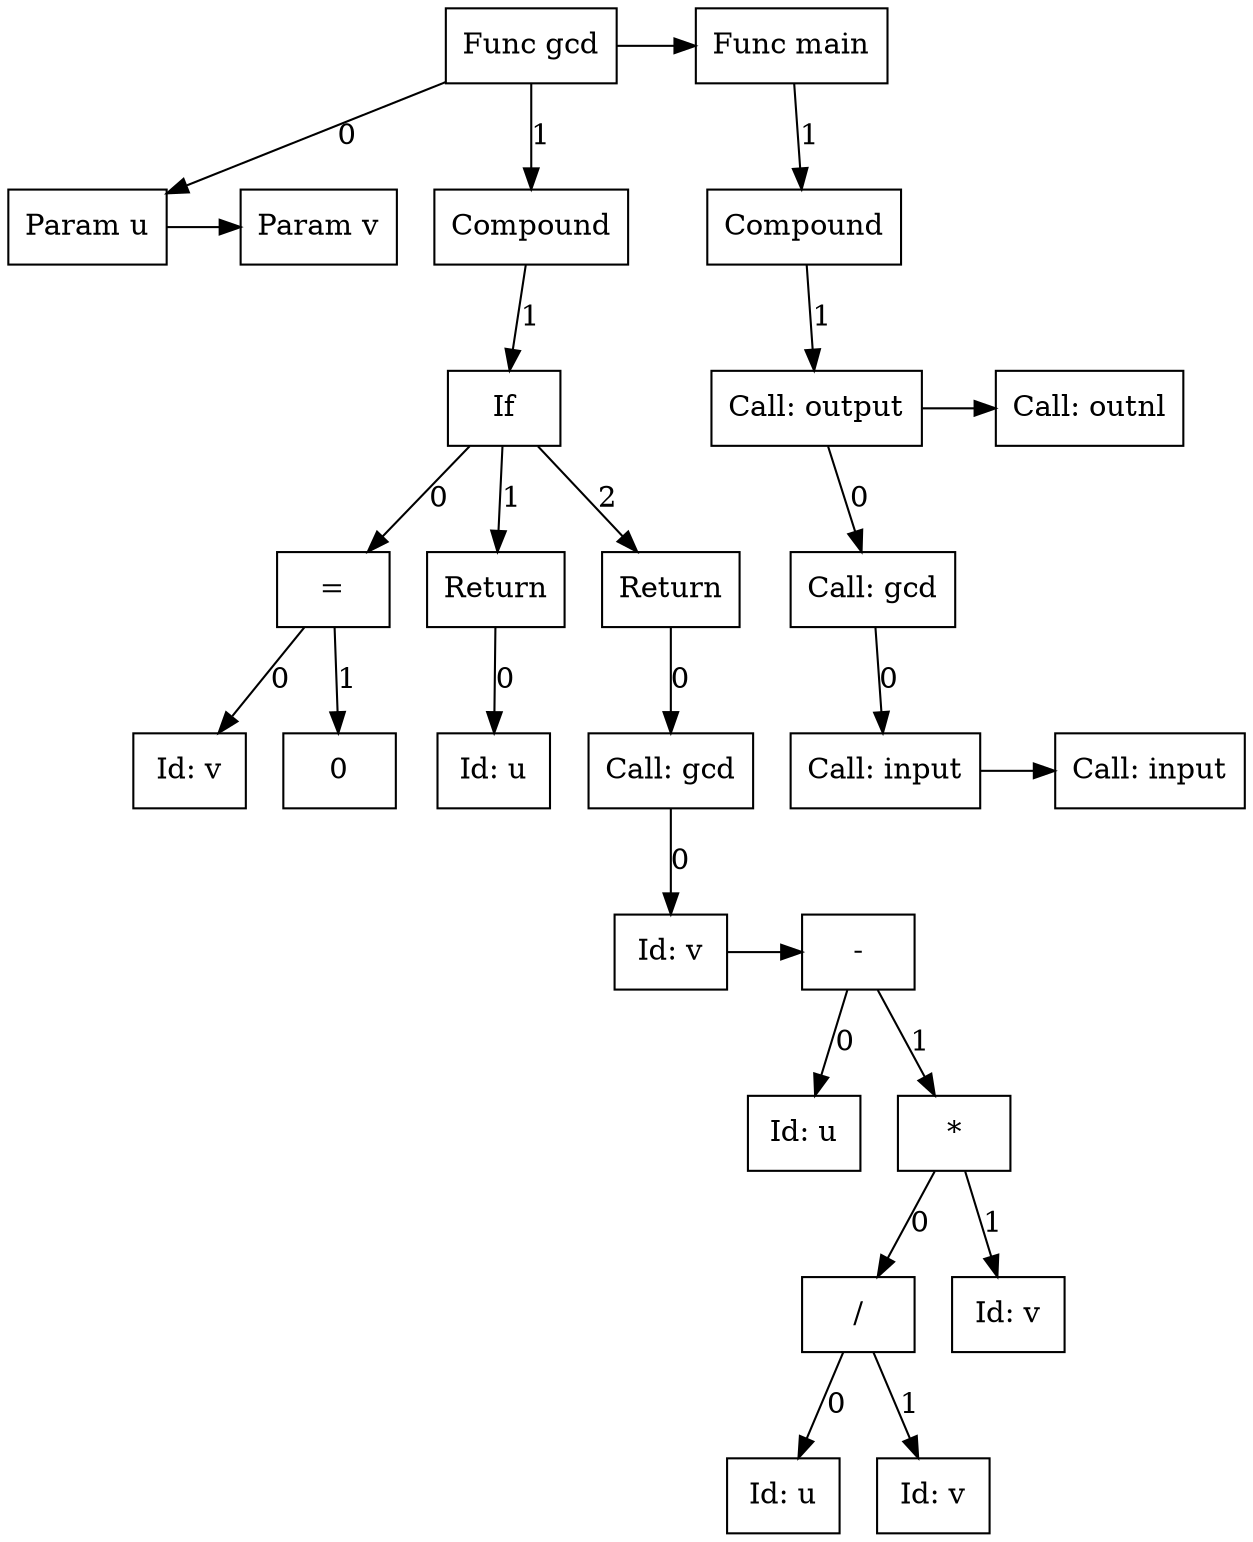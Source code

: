 digraph G {
node19 [label="Func gcd"; shape=box];
subgraph childNames_19 {
rankdir="LR"; rank="same"; ordering=out
node0 [label="Param u"; shape=box];
node18 [label="Compound"; shape=box];
}

subgraph childPtrs_19 {
rankdir="TB";
node19 -> node0 [label="0"];
node19 -> node18 [label="1"];
}

subgraph SibNames_0 {
rankdir="LR"; rank="same";
node0 [label="Param u"; shape=box];
node1 [label="Param v"; shape=box];
}

subgraph SibPtrs_0 {
rankdir="LR";
node0 -> node1;
}

subgraph childNames_18 {
rankdir="LR"; rank="same"; ordering=out
node17 [label="If"; shape=box];
}

subgraph childPtrs_18 {
rankdir="TB";
node18 -> node17 [label="1"];
}

subgraph childNames_17 {
rankdir="LR"; rank="same"; ordering=out
node4 [label="="; shape=box];
node6 [label="Return"; shape=box];
node16 [label="Return"; shape=box];
}

subgraph childPtrs_17 {
rankdir="TB";
node17 -> node4 [label="0"];
node17 -> node6 [label="1"];
node17 -> node16 [label="2"];
}

subgraph childNames_4 {
rankdir="LR"; rank="same"; ordering=out
node2 [label="Id: v"; shape=box];
node3 [label="0"; shape=box];
}

subgraph childPtrs_4 {
rankdir="TB";
node4 -> node2 [label="0"];
node4 -> node3 [label="1"];
}

subgraph childNames_6 {
rankdir="LR"; rank="same"; ordering=out
node5 [label="Id: u"; shape=box];
}

subgraph childPtrs_6 {
rankdir="TB";
node6 -> node5 [label="0"];
}

subgraph childNames_16 {
rankdir="LR"; rank="same"; ordering=out
node15 [label="Call: gcd"; shape=box];
}

subgraph childPtrs_16 {
rankdir="TB";
node16 -> node15 [label="0"];
}

subgraph childNames_15 {
rankdir="LR"; rank="same"; ordering=out
node7 [label="Id: v"; shape=box];
}

subgraph childPtrs_15 {
rankdir="TB";
node15 -> node7 [label="0"];
}

subgraph SibNames_7 {
rankdir="LR"; rank="same";
node7 [label="Id: v"; shape=box];
node14 [label="-"; shape=box];
}

subgraph SibPtrs_7 {
rankdir="LR";
node7 -> node14;
}

subgraph childNames_14 {
rankdir="LR"; rank="same"; ordering=out
node8 [label="Id: u"; shape=box];
node13 [label="*"; shape=box];
}

subgraph childPtrs_14 {
rankdir="TB";
node14 -> node8 [label="0"];
node14 -> node13 [label="1"];
}

subgraph childNames_13 {
rankdir="LR"; rank="same"; ordering=out
node11 [label="/"; shape=box];
node12 [label="Id: v"; shape=box];
}

subgraph childPtrs_13 {
rankdir="TB";
node13 -> node11 [label="0"];
node13 -> node12 [label="1"];
}

subgraph childNames_11 {
rankdir="LR"; rank="same"; ordering=out
node9 [label="Id: u"; shape=box];
node10 [label="Id: v"; shape=box];
}

subgraph childPtrs_11 {
rankdir="TB";
node11 -> node9 [label="0"];
node11 -> node10 [label="1"];
}

subgraph SibNames_19 {
rankdir="LR"; rank="same";
node19 [label="Func gcd"; shape=box];
node26 [label="Func main"; shape=box];
}

subgraph SibPtrs_19 {
rankdir="LR";
node19 -> node26;
}

subgraph childNames_26 {
rankdir="LR"; rank="same"; ordering=out
node25 [label="Compound"; shape=box];
}

subgraph childPtrs_26 {
rankdir="TB";
node26 -> node25 [label="1"];
}

subgraph childNames_25 {
rankdir="LR"; rank="same"; ordering=out
node23 [label="Call: output"; shape=box];
}

subgraph childPtrs_25 {
rankdir="TB";
node25 -> node23 [label="1"];
}

subgraph childNames_23 {
rankdir="LR"; rank="same"; ordering=out
node22 [label="Call: gcd"; shape=box];
}

subgraph childPtrs_23 {
rankdir="TB";
node23 -> node22 [label="0"];
}

subgraph childNames_22 {
rankdir="LR"; rank="same"; ordering=out
node20 [label="Call: input"; shape=box];
}

subgraph childPtrs_22 {
rankdir="TB";
node22 -> node20 [label="0"];
}

subgraph SibNames_20 {
rankdir="LR"; rank="same";
node20 [label="Call: input"; shape=box];
node21 [label="Call: input"; shape=box];
}

subgraph SibPtrs_20 {
rankdir="LR";
node20 -> node21;
}

subgraph SibNames_23 {
rankdir="LR"; rank="same";
node23 [label="Call: output"; shape=box];
node24 [label="Call: outnl"; shape=box];
}

subgraph SibPtrs_23 {
rankdir="LR";
node23 -> node24;
}

}
